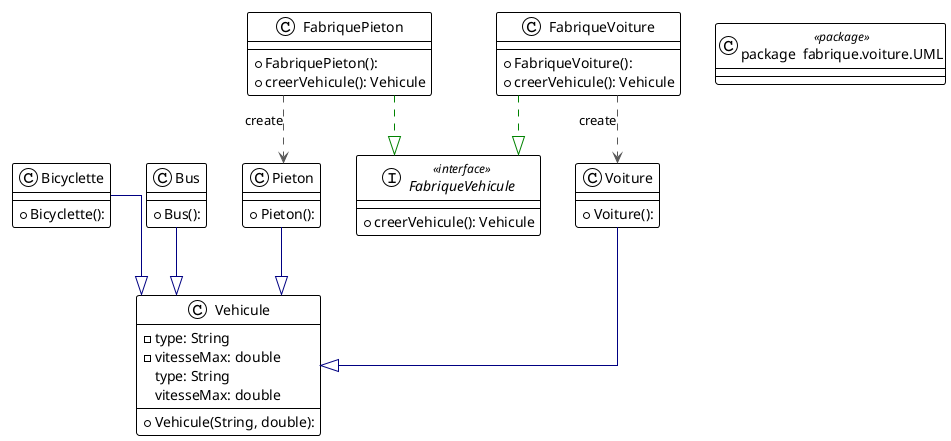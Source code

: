 @startuml

!theme plain
top to bottom direction
skinparam linetype ortho

class Bicyclette {
  + Bicyclette(): 
}
class Bus {
  + Bus(): 
}
class FabriquePieton {
  + FabriquePieton(): 
  + creerVehicule(): Vehicule
}
interface FabriqueVehicule << interface >> {
  + creerVehicule(): Vehicule
}
class FabriqueVoiture {
  + FabriqueVoiture(): 
  + creerVehicule(): Vehicule
}
class Pieton {
  + Pieton(): 
}
class Vehicule {
  + Vehicule(String, double): 
  - type: String
  - vitesseMax: double
   type: String
   vitesseMax: double
}
class Voiture {
  + Voiture(): 
}
class node5 as "package  fabrique.voiture.UML" << package >>

Bicyclette        -[#000082,plain]-^  Vehicule         
Bus               -[#000082,plain]-^  Vehicule         
FabriquePieton    -[#008200,dashed]-^  FabriqueVehicule 
FabriquePieton    -[#595959,dashed]->  Pieton           : "«create»"
FabriqueVoiture   -[#008200,dashed]-^  FabriqueVehicule 
FabriqueVoiture   -[#595959,dashed]->  Voiture          : "«create»"
Pieton            -[#000082,plain]-^  Vehicule         
Voiture           -[#000082,plain]-^  Vehicule         
@enduml
